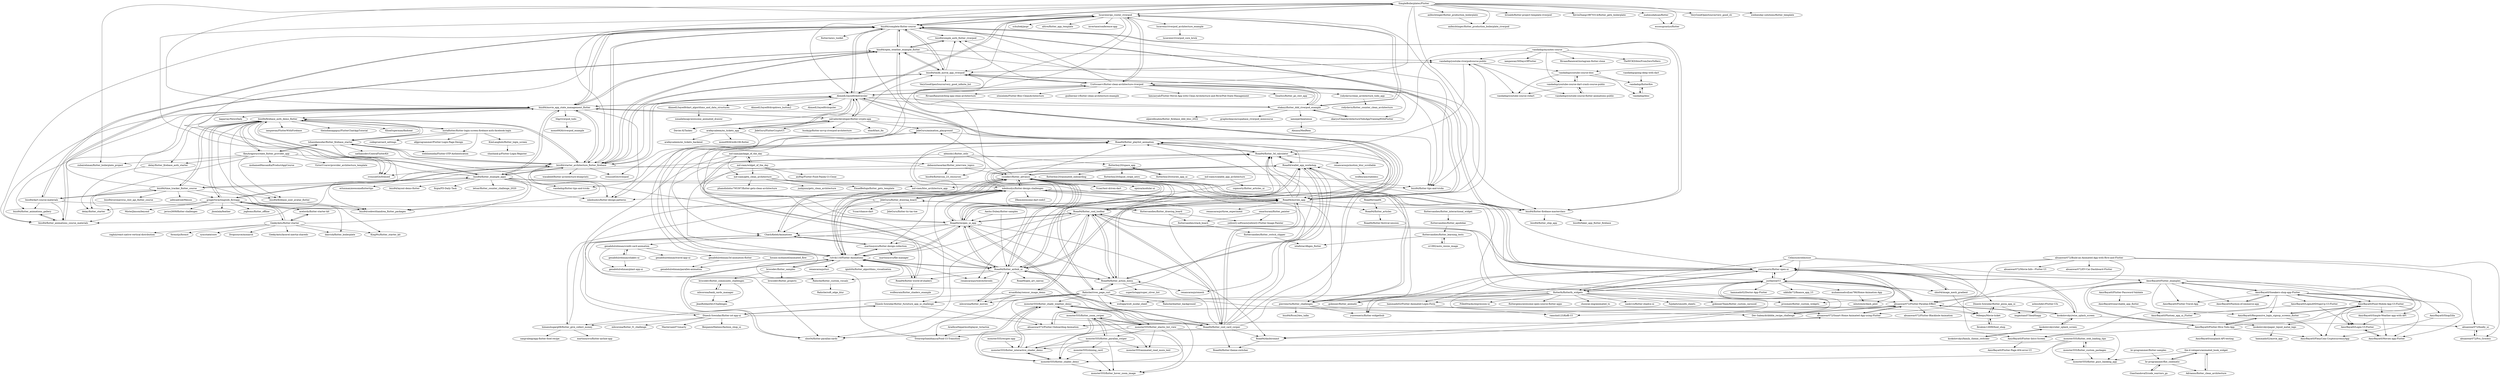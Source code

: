 digraph G {
"SimpleBoilerplates/Flutter" -> "zubairehman/flutter_boilerplate_project" ["e"=1]
"SimpleBoilerplates/Flutter" -> "lucavenir/go_router_riverpod"
"SimpleBoilerplates/Flutter" -> "bizz84/complete-flutter-course"
"SimpleBoilerplates/Flutter" -> "anfeichtinger/flutter_production_boilerplate_riverpod"
"SimpleBoilerplates/Flutter" -> "brizaldi/flutter-project-template-riverpod"
"SimpleBoilerplates/Flutter" -> "bizz84/movie_app_state_management_flutter"
"SimpleBoilerplates/Flutter" -> "KevinZhang19870314/flutter_getx_boilerplate" ["e"=1]
"SimpleBoilerplates/Flutter" -> "AhmedLSayed9/deliverzler"
"SimpleBoilerplates/Flutter" -> "mahmudahsan/flutter"
"SimpleBoilerplates/Flutter" -> "Roaa94/movies_app"
"SimpleBoilerplates/Flutter" -> "anfeichtinger/flutter_production_boilerplate"
"SimpleBoilerplates/Flutter" -> "VeryGoodOpenSource/very_good_cli" ["e"=1]
"SimpleBoilerplates/Flutter" -> "Uuttssaavv/flutter-clean-architecture-riverpod"
"SimpleBoilerplates/Flutter" -> "eccosuprastyo/flutter"
"SimpleBoilerplates/Flutter" -> "wednesday-solutions/flutter_template" ["e"=1]
"instaflutter/flutter-login-screen-firebase-auth-facebook-login" -> "afgprogrammer/Flutter-Login-Page-Design" ["e"=1]
"instaflutter/flutter-login-screen-firebase-auth-facebook-login" -> "bizz84/firebase_auth_demo_flutter"
"instaflutter/flutter-login-screen-firebase-auth-facebook-login" -> "weblineindia/Flutter-OTP-Authentication" ["e"=1]
"instaflutter/flutter-login-screen-firebase-auth-facebook-login" -> "codegrue/card_settings" ["e"=1]
"instaflutter/flutter-login-screen-firebase-auth-facebook-login" -> "KimLangholz/flutter_login_screen"
"instaflutter/flutter-login-screen-firebase-auth-facebook-login" -> "lohanidamodar/flutter_firebase_starter"
"bizz84/firebase_auth_demo_flutter" -> "bizz84/starter_architecture_flutter_firebase"
"bizz84/firebase_auth_demo_flutter" -> "bizz84/time_tracker_flutter_course"
"bizz84/firebase_auth_demo_flutter" -> "bizz84/firebase_user_avatar_flutter"
"bizz84/firebase_auth_demo_flutter" -> "gregertw/actingweb_firstapp"
"bizz84/firebase_auth_demo_flutter" -> "lohanidamodar/flutter_firebase_starter"
"bizz84/firebase_auth_demo_flutter" -> "bizz84/codewithandrea_flutter_packages"
"bizz84/firebase_auth_demo_flutter" -> "bizz84/movie_app_state_management_flutter"
"bizz84/firebase_auth_demo_flutter" -> "instaflutter/flutter-login-screen-firebase-auth-facebook-login"
"bizz84/firebase_auth_demo_flutter" -> "delay/flutter_firebase_auth_starter"
"bizz84/firebase_auth_demo_flutter" -> "iampawan/FlutterWithFirebase" ["e"=1]
"bizz84/firebase_auth_demo_flutter" -> "bizz84/flutter_example_apps"
"bizz84/firebase_auth_demo_flutter" -> "KenAragorn/create_flutter_provider_app"
"bizz84/firebase_auth_demo_flutter" -> "theindianappguy/FlutterChatAppTutorial" ["e"=1]
"bizz84/firebase_auth_demo_flutter" -> "rrousselGit/freezed" ["e"=1]
"bizz84/firebase_auth_demo_flutter" -> "KhoaSuperman/findseat" ["e"=1]
"gregertw/actingweb_firstapp" -> "KingWu/flutter_starter_kit" ["e"=1]
"gregertw/actingweb_firstapp" -> "bizz84/starter_architecture_flutter_firebase"
"gregertw/actingweb_firstapp" -> "bizz84/firebase_auth_demo_flutter"
"gregertw/actingweb_firstapp" -> "MisterJimson/beyond"
"gregertw/actingweb_firstapp" -> "javico2609/flutter-challenges" ["e"=1]
"gregertw/actingweb_firstapp" -> "danvick/flutter_boilerplate"
"gregertw/actingweb_firstapp" -> "jhomlala/feather" ["e"=1]
"gregertw/actingweb_firstapp" -> "GeekyAnts/flutter-starter"
"gregertw/actingweb_firstapp" -> "jogboms/flutter_offline" ["e"=1]
"gregertw/actingweb_firstapp" -> "delay/flutter_starter" ["e"=1]
"gregertw/actingweb_firstapp" -> "acelords/flutter-starter-kit"
"bizz84/time_tracker_flutter_course" -> "bizz84/firebase_auth_demo_flutter"
"bizz84/time_tracker_flutter_course" -> "bizz84/flutter_animations_course_materials"
"bizz84/time_tracker_flutter_course" -> "bizz84/movie_app_state_management_flutter"
"bizz84/time_tracker_flutter_course" -> "bizz84/coronavirus_rest_api_flutter_course"
"bizz84/time_tracker_flutter_course" -> "bizz84/flutter_example_apps"
"bizz84/time_tracker_flutter_course" -> "bizz84/starter_architecture_flutter_firebase"
"bizz84/time_tracker_flutter_course" -> "bizz84/dart-course-materials"
"bizz84/time_tracker_flutter_course" -> "gregertw/actingweb_firstapp"
"bizz84/time_tracker_flutter_course" -> "bizz84/firebase_user_avatar_flutter"
"bizz84/time_tracker_flutter_course" -> "adityadroid/Messio" ["e"=1]
"bizz84/firebase_user_avatar_flutter" -> "bizz84/codewithandrea_flutter_packages"
"bizz84/starter_architecture_flutter_firebase" -> "bizz84/firebase_auth_demo_flutter"
"bizz84/starter_architecture_flutter_firebase" -> "bizz84/complete-flutter-course"
"bizz84/starter_architecture_flutter_firebase" -> "rrousselGit/riverpod" ["e"=1]
"bizz84/starter_architecture_flutter_firebase" -> "bizz84/movie_app_state_management_flutter"
"bizz84/starter_architecture_flutter_firebase" -> "bizz84/flutter_example_apps"
"bizz84/starter_architecture_flutter_firebase" -> "bizz84/flutter-tips-and-tricks" ["e"=1]
"bizz84/starter_architecture_flutter_firebase" -> "bizz84/codewithandrea_flutter_packages"
"bizz84/starter_architecture_flutter_firebase" -> "bizz84/tmdb_movie_app_riverpod"
"bizz84/starter_architecture_flutter_firebase" -> "rrousselGit/freezed" ["e"=1]
"bizz84/starter_architecture_flutter_firebase" -> "wasabeef/flutter-architecture-blueprints" ["e"=1]
"bizz84/starter_architecture_flutter_firebase" -> "lohanidamodar/flutter_firebase_starter"
"bizz84/starter_architecture_flutter_firebase" -> "AhmedLSayed9/deliverzler"
"bizz84/starter_architecture_flutter_firebase" -> "bizz84/open_weather_example_flutter"
"bizz84/starter_architecture_flutter_firebase" -> "mkobuolys/flutter-design-patterns" ["e"=1]
"bizz84/starter_architecture_flutter_firebase" -> "gregertw/actingweb_firstapp"
"bizz84/dart-course-materials" -> "bizz84/complete-flutter-course"
"bizz84/dart-course-materials" -> "bizz84/flutter_animations_course_materials"
"bizz84/dart-course-materials" -> "bizz84/time_tracker_flutter_course"
"bizz84/dart-course-materials" -> "bizz84/flutter_animations_gallery"
"bizz84/dart-course-materials" -> "bizz84/flutter-firebase-masterclass"
"mahmudahsan/flutter" -> "eccosuprastyo/flutter"
"lohanidamodar/flutter_firebase_starter" -> "bizz84/codewithandrea_flutter_packages"
"lohanidamodar/flutter_firebase_starter" -> "bizz84/starter_architecture_flutter_firebase"
"lohanidamodar/flutter_firebase_starter" -> "bizz84/firebase_auth_demo_flutter"
"lohanidamodar/flutter_firebase_starter" -> "KenAragorn/create_flutter_provider_app"
"lohanidamodar/flutter_firebase_starter" -> "nathansdev/ContraFlutterKit" ["e"=1]
"lohanidamodar/flutter_firebase_starter" -> "weblineindia/Flutter-OTP-Authentication" ["e"=1]
"KenAragorn/create_flutter_provider_app" -> "zubairehman/flutter_boilerplate_project" ["e"=1]
"KenAragorn/create_flutter_provider_app" -> "lohanidamodar/flutter_firebase_starter"
"KenAragorn/create_flutter_provider_app" -> "bizz84/starter_architecture_flutter_firebase"
"KenAragorn/create_flutter_provider_app" -> "delay/flutter_firebase_auth_starter"
"KenAragorn/create_flutter_provider_app" -> "mohamedHassanKa/ProductAppCourse"
"KenAragorn/create_flutter_provider_app" -> "VictorUvarov/provider_architecture_template" ["e"=1]
"KenAragorn/create_flutter_provider_app" -> "delay/flutter_starter" ["e"=1]
"KenAragorn/create_flutter_provider_app" -> "bizz84/firebase_user_avatar_flutter"
"KenAragorn/create_flutter_provider_app" -> "bizz84/firebase_auth_demo_flutter"
"mkobuolys/flutter-design-challenges" -> "Roaa94/recipes_ui_app"
"mkobuolys/flutter-design-challenges" -> "rutvik110/Flutter-Animations"
"mkobuolys/flutter-design-challenges" -> "cscoderr/flutter_advance"
"mkobuolys/flutter-design-challenges" -> "mkobuolys/flutter-design-patterns" ["e"=1]
"mkobuolys/flutter-design-challenges" -> "renancaraujo/watchsteroids" ["e"=1]
"mkobuolys/flutter-design-challenges" -> "Roaa94/movies_app"
"mkobuolys/flutter-design-challenges" -> "Roaa94/wallet_app_workshop"
"mkobuolys/flutter-design-challenges" -> "gskinner/flutter_animate" ["e"=1]
"mkobuolys/flutter-design-challenges" -> "Roaa94/flutter_3d_calculator"
"mkobuolys/flutter-design-challenges" -> "martinoyovo/flutter-design-collection"
"mkobuolys/flutter-design-challenges" -> "Zfinix/awesome-dart-web3" ["e"=1]
"mkobuolys/flutter-design-challenges" -> "Roaa94/flutter_cool_card_swiper"
"mkobuolys/flutter-design-challenges" -> "JideGuru/flutter_drawing_board"
"mkobuolys/flutter-design-challenges" -> "Dinesh-Sowndar/flutter_furniture_app_ui_challenge"
"mkobuolys/flutter-design-challenges" -> "himanshugarg08/flutter_give_collect_money"
"delay/flutter_firebase_auth_starter" -> "delay/flutter_starter" ["e"=1]
"ttlg/riverpod_todo" -> "mono0926/riverpod_example" ["e"=1]
"acelords/flutter-starter-kit" -> "GeekyAnts/flutter-starter"
"KimLangholz/flutter_login_screen" -> "shashank-p/Flutter-Login-Register"
"br-programmer/flutter-samples" -> "br-programmer/flut_cinematic"
"fluttercandies/flutter_interactional_widget" -> "fluttercandies/flutter_apodidae"
"bizz84/flutter_example_apps" -> "bizz84/starter_architecture_flutter_firebase"
"bizz84/flutter_example_apps" -> "bizz84/flutter-tips-and-tricks" ["e"=1]
"bizz84/flutter_example_apps" -> "bizz84/movie_app_state_management_flutter"
"bizz84/flutter_example_apps" -> "vandadnp/flutter-tips-and-tricks" ["e"=1]
"bizz84/flutter_example_apps" -> "erluxman/awesomefluttertips" ["e"=1]
"bizz84/flutter_example_apps" -> "bizz84/layout-demo-flutter" ["e"=1]
"bizz84/flutter_example_apps" -> "Roaa94/movies_app"
"bizz84/flutter_example_apps" -> "firgia/FD-Daily-Task" ["e"=1]
"bizz84/flutter_example_apps" -> "bizz84/firebase_auth_demo_flutter"
"bizz84/flutter_example_apps" -> "bizz84/time_tracker_flutter_course"
"bizz84/flutter_example_apps" -> "bizz84/complete-flutter-course"
"bizz84/flutter_example_apps" -> "mkobuolys/flutter-design-patterns" ["e"=1]
"bizz84/flutter_example_apps" -> "letsar/flutter_counter_challenge_2020" ["e"=1]
"bizz84/flutter_example_apps" -> "Roaa94/flutter_airbnb_ui"
"bizz84/flutter_example_apps" -> "bizz84/codewithandrea_flutter_packages"
"bizz84/movie_app_state_management_flutter" -> "bizz84/starter_architecture_flutter_firebase"
"bizz84/movie_app_state_management_flutter" -> "bizz84/complete-flutter-course"
"bizz84/movie_app_state_management_flutter" -> "bizz84/flutter_example_apps"
"bizz84/movie_app_state_management_flutter" -> "bizz84/open_weather_example_flutter"
"bizz84/movie_app_state_management_flutter" -> "bizz84/codewithandrea_flutter_packages"
"bizz84/movie_app_state_management_flutter" -> "mkobuolys/flutter-design-patterns" ["e"=1]
"bizz84/movie_app_state_management_flutter" -> "Roaa94/movies_app"
"bizz84/movie_app_state_management_flutter" -> "AhmedLSayed9/deliverzler"
"bizz84/movie_app_state_management_flutter" -> "salvadordeveloper/flutter-crypto-app"
"bizz84/movie_app_state_management_flutter" -> "rrousselGit/freezed" ["e"=1]
"bizz84/movie_app_state_management_flutter" -> "bizz84/flutter_animations_course_materials"
"bizz84/movie_app_state_management_flutter" -> "ttlg/riverpod_todo"
"bizz84/movie_app_state_management_flutter" -> "bizz84/firebase_auth_demo_flutter"
"bizz84/movie_app_state_management_flutter" -> "kaparray/NewsDaily" ["e"=1]
"bizz84/movie_app_state_management_flutter" -> "bizz84/flutter_animations_gallery"
"bizz84/flutter_animations_course_materials" -> "bizz84/flutter_animations_gallery"
"bizz84/flutter_animations_course_materials" -> "bizz84/open_weather_example_flutter"
"GeekyAnts/flutter-starter" -> "acelords/flutter-starter-kit"
"GeekyAnts/flutter-starter" -> "gregertw/actingweb_firstapp"
"GeekyAnts/flutter-starter" -> "KingWu/flutter_starter_kit" ["e"=1]
"GeekyAnts/flutter-starter" -> "danvick/flutter_boilerplate"
"GeekyAnts/flutter-starter" -> "raghiii/react-native-vertical-distribution" ["e"=1]
"GeekyAnts/flutter-starter" -> "formstjs/formst" ["e"=1]
"GeekyAnts/flutter-starter" -> "syncstate/core" ["e"=1]
"GeekyAnts/flutter-starter" -> "lohanidamodar/flutter_firebase_starter"
"GeekyAnts/flutter-starter" -> "Dropsource/monarch" ["e"=1]
"GeekyAnts/flutter-starter" -> "GeekyAnts/laravel-inertia-sharedo" ["e"=1]
"arafaysaleem/ez_tickets_app" -> "arafaysaleem/ez_tickets_backend"
"arafaysaleem/ez_tickets_app" -> "salvadordeveloper/flutter-crypto-app"
"arafaysaleem/ez_tickets_app" -> "AhmedLSayed9/deliverzler"
"arafaysaleem/ez_tickets_app" -> "rutvik110/Flutter-Animations"
"arafaysaleem/ez_tickets_app" -> "mono0926/wdb106-flutter" ["e"=1]
"bizz84/flutter_animations_gallery" -> "bizz84/flutter_animations_course_materials"
"okaryo/CleanArchitectureTodoAppTrainingWithFlutter" -> "otakoyi/flutter_ddd_riverpod_example"
"salvadordeveloper/flutter-crypto-app" -> "arafaysaleem/ez_tickets_app"
"salvadordeveloper/flutter-crypto-app" -> "JideGuru/FlutterCryptoUI" ["e"=1]
"salvadordeveloper/flutter-crypto-app" -> "bizz84/tmdb_movie_app_riverpod"
"salvadordeveloper/flutter-crypto-app" -> "Roaa94/movies_app"
"salvadordeveloper/flutter-crypto-app" -> "huskyjp/flutter-mvvp-riverpod-architecture"
"salvadordeveloper/flutter-crypto-app" -> "bizz84/movie_app_state_management_flutter"
"salvadordeveloper/flutter-crypto-app" -> "AhmedLSayed9/deliverzler"
"salvadordeveloper/flutter-crypto-app" -> "Davies-K/Taskez" ["e"=1]
"salvadordeveloper/flutter-crypto-app" -> "elias8/last_fm" ["e"=1]
"salvadordeveloper/flutter-crypto-app" -> "JideGuru/animation_playground"
"brocodev/flutter_community_challenges" -> "JeanRoldanDev/Challenges"
"brocodev/flutter_community_challenges" -> "mbcorona/bank_cards_manager"
"fluttercandies/flutter_drawing_board" -> "fluttercandies/stack_board"
"fluttercandies/flutter_drawing_board" -> "JideGuru/flutter_drawing_board"
"fluttercandies/flutter_drawing_board" -> "yellowQ-software/yellowQ-Flutter-Image-Painter"
"anfeichtinger/flutter_production_boilerplate" -> "anfeichtinger/flutter_production_boilerplate_riverpod"
"omarhurani/flutter_painter" -> "yellowQ-software/yellowQ-Flutter-Image-Painter"
"omarhurani/flutter_painter" -> "fluttercandies/stack_board"
"fluttercandies/flutter_apodidae" -> "fluttercandies/flutter_learning_tests"
"mbcorona/bank_cards_manager" -> "brocodev/flutter_community_challenges"
"mbcorona/bank_cards_manager" -> "JeanRoldanDev/Challenges"
"cr1992/auto_resize_image" -> "fluttercandies/flutter_learning_tests"
"fluttercandies/flutter_learning_tests" -> "cr1992/auto_resize_image"
"fluttercandies/flutter_learning_tests" -> "iota9star/dbgen_flutter"
"abhishh1/flutter_utils" -> "debasmitasarkar/flutter_interview_topics"
"abhishh1/flutter_utils" -> "flutterboy20/space_app"
"abhishh1/flutter_utils" -> "cscoderr/flutter_advance"
"abhishh1/flutter_utils" -> "bizz84/flutter_animations_course_materials"
"AmirBayat0/LoginANDSignUp-UI-Flutter" -> "AmirBayat0/Login-UI-Flutter"
"AmirBayat0/LoginANDSignUp-UI-Flutter" -> "AmirBayat0/Photoey_app_ui_Flutter"
"Roaa94/flutter_cool_toolbar" -> "Roaa94/flutter_cool_card_swiper"
"Roaa94/flutter_cool_toolbar" -> "Roaa94/recipes_ui_app"
"Roaa94/flutter_cool_toolbar" -> "Roaa94/flutter_playlist_animation"
"Roaa94/flutter_cool_toolbar" -> "Roaa94/flutter_3d_calculator"
"Roaa94/flutter_cool_toolbar" -> "Roaa94/flutter_action_menu"
"Roaa94/flutter_cool_toolbar" -> "Roaa94/wallet_app_workshop"
"Roaa94/flutter_cool_toolbar" -> "Roaa94/dashtronaut"
"Roaa94/flutter_cool_toolbar" -> "rutvik110/Flutter-Animations"
"Roaa94/flutter_cool_toolbar" -> "Roaa94/movies_app"
"Roaa94/flutter_cool_toolbar" -> "ersanKolay/sensor_image_demo"
"Roaa94/flutter_cool_toolbar" -> "sbis04/flutter-parallax-cards"
"Roaa94/flutter_cool_toolbar" -> "Roaa94/flutter_airbnb_ui"
"Roaa94/flutter_cool_toolbar" -> "yunweneric/flutter-open-ui"
"AhmedLSayed9/deliverzler" -> "lucavenir/go_router_riverpod"
"AhmedLSayed9/deliverzler" -> "bizz84/flutter-tips-and-tricks" ["e"=1]
"AhmedLSayed9/deliverzler" -> "bizz84/starter_architecture_flutter_firebase"
"AhmedLSayed9/deliverzler" -> "Roaa94/movies_app"
"AhmedLSayed9/deliverzler" -> "Uuttssaavv/flutter-clean-architecture-riverpod"
"AhmedLSayed9/deliverzler" -> "AhmedLSayed9/dart_algorithms_and_data_structures"
"AhmedLSayed9/deliverzler" -> "bizz84/movie_app_state_management_flutter"
"AhmedLSayed9/deliverzler" -> "bizz84/complete-flutter-course"
"AhmedLSayed9/deliverzler" -> "mkobuolys/flutter-design-challenges"
"AhmedLSayed9/deliverzler" -> "arafaysaleem/ez_tickets_app"
"AhmedLSayed9/deliverzler" -> "salvadordeveloper/flutter-crypto-app"
"AhmedLSayed9/deliverzler" -> "Davies-K/Taskez" ["e"=1]
"AhmedLSayed9/deliverzler" -> "otakoyi/flutter_ddd_riverpod_example"
"AhmedLSayed9/deliverzler" -> "AhmedLSayed9/dropdown_button2" ["e"=1]
"AhmedLSayed9/deliverzler" -> "AhmedLSayed9/shopzler" ["e"=1]
"vandadnp/mynotes-course" -> "vandadnp/youtube-riverpodcourse-public"
"vandadnp/mynotes-course" -> "vandadnp/youtube-course-bloc"
"vandadnp/mynotes-course" -> "vandadnp/flutter-tips-and-tricks" ["e"=1]
"vandadnp/mynotes-course" -> "RivaanRanawat/instagram-flutter-clone" ["e"=1]
"vandadnp/mynotes-course" -> "vandadnp/youtube-course-dart-crash-course-public"
"vandadnp/mynotes-course" -> "TheWCKD/blocFromZeroToHero" ["e"=1]
"vandadnp/mynotes-course" -> "iampawan/30DaysOfFlutter" ["e"=1]
"lucavenir/go_router_riverpod" -> "AhmedLSayed9/deliverzler"
"lucavenir/go_router_riverpod" -> "bizz84/flutter-tips-and-tricks" ["e"=1]
"lucavenir/go_router_riverpod" -> "otakoyi/flutter_ddd_riverpod_example"
"lucavenir/go_router_riverpod" -> "bizz84/fluttercon_23_resources" ["e"=1]
"lucavenir/go_router_riverpod" -> "bizz84/starter_architecture_flutter_firebase"
"lucavenir/go_router_riverpod" -> "bizz84/tmdb_movie_app_riverpod"
"lucavenir/go_router_riverpod" -> "lucavenir/riverpod_architecture_example"
"lucavenir/go_router_riverpod" -> "rrousselGit/riverpod" ["e"=1]
"lucavenir/go_router_riverpod" -> "bizz84/complete-flutter-course"
"lucavenir/go_router_riverpod" -> "Uuttssaavv/flutter-clean-architecture-riverpod"
"lucavenir/go_router_riverpod" -> "schultek/jaspr" ["e"=1]
"lucavenir/go_router_riverpod" -> "altive/flutter_app_template" ["e"=1]
"lucavenir/go_router_riverpod" -> "SimpleBoilerplates/Flutter"
"lucavenir/go_router_riverpod" -> "rrousselGit/freezed" ["e"=1]
"lucavenir/go_router_riverpod" -> "invertase/conference-app" ["e"=1]
"AmirBayat0/Sneakers-shop-app-Flutter" -> "AmirBayat0/Fashion-eCommerce-app"
"AmirBayat0/Sneakers-shop-app-Flutter" -> "AmirBayat0/Food-Mobile-App-UI-Flutter"
"AmirBayat0/Sneakers-shop-app-Flutter" -> "AmirBayat0/Login-UI-Flutter"
"AmirBayat0/Sneakers-shop-app-Flutter" -> "AmirBayat0/Flutter_examples"
"AmirBayat0/Sneakers-shop-app-Flutter" -> "AmirBayat0/Responsive_login_signup_screens_flutter"
"AmirBayat0/Sneakers-shop-app-Flutter" -> "AmirBayat0/Simple-Weather-app-with-API"
"AmirBayat0/Sneakers-shop-app-Flutter" -> "AmirBayat0/Movies-app-Flutter"
"AmirBayat0/Sneakers-shop-app-Flutter" -> "AmirBayat0/Flutter-Intro-Screen"
"AmirBayat0/Sneakers-shop-app-Flutter" -> "AmirBayat0/Flutter-Travel-App"
"AmirBayat0/Sneakers-shop-app-Flutter" -> "AmirBayat0/LoginANDSignUp-UI-Flutter"
"bizz84/complete-flutter-course" -> "bizz84/flutter-firebase-masterclass"
"bizz84/complete-flutter-course" -> "bizz84/starter_architecture_flutter_firebase"
"bizz84/complete-flutter-course" -> "bizz84/flutter-tips-and-tricks" ["e"=1]
"bizz84/complete-flutter-course" -> "bizz84/movie_app_state_management_flutter"
"bizz84/complete-flutter-course" -> "bizz84/open_weather_example_flutter"
"bizz84/complete-flutter-course" -> "bizz84/tmdb_movie_app_riverpod"
"bizz84/complete-flutter-course" -> "Roaa94/movies_app"
"bizz84/complete-flutter-course" -> "AhmedLSayed9/deliverzler"
"bizz84/complete-flutter-course" -> "lucavenir/go_router_riverpod"
"bizz84/complete-flutter-course" -> "bizz84/simple_auth_flutter_riverpod"
"bizz84/complete-flutter-course" -> "mkobuolys/flutter-design-patterns" ["e"=1]
"bizz84/complete-flutter-course" -> "flutter/news_toolkit" ["e"=1]
"bizz84/complete-flutter-course" -> "bizz84/dart-course-materials"
"bizz84/complete-flutter-course" -> "bizz84/flutter_animations_course_materials"
"bizz84/complete-flutter-course" -> "SimpleBoilerplates/Flutter"
"md-siam/package_of_the_day" -> "md-siam/widget_of_the_day"
"md-siam/package_of_the_day" -> "CharlyKeleb/Animations"
"md-siam/package_of_the_day" -> "debasmitasarkar/flutter_interview_topics"
"md-siam/package_of_the_day" -> "md-siam/getx_clean_architecture"
"md-siam/package_of_the_day" -> "Dinesh-Sowndar/flutter-iot-app-ui"
"bizz84/open_weather_example_flutter" -> "bizz84/simple_auth_flutter_riverpod"
"bizz84/open_weather_example_flutter" -> "bizz84/tmdb_movie_app_riverpod"
"bizz84/open_weather_example_flutter" -> "bizz84/complete-flutter-course"
"bizz84/open_weather_example_flutter" -> "bizz84/flutter_animations_course_materials"
"bizz84/open_weather_example_flutter" -> "bizz84/starter_architecture_flutter_firebase"
"bizz84/open_weather_example_flutter" -> "Roaa94/movies_app"
"bizz84/open_weather_example_flutter" -> "bizz84/movie_app_state_management_flutter"
"bizz84/open_weather_example_flutter" -> "bizz84/flutter-firebase-masterclass"
"bizz84/open_weather_example_flutter" -> "vandadnp/youtube-riverpodcourse-public"
"yunweneric/flutter-open-ui" -> "justkawal/UI"
"yunweneric/flutter-open-ui" -> "yunweneric/flutter-widgethub"
"yunweneric/flutter-open-ui" -> "cscoderr/flutter_advance"
"yunweneric/flutter-open-ui" -> "flutterfx/flutterfx_widgets"
"yunweneric/flutter-open-ui" -> "sbis04/image_mesh_gradient"
"yunweneric/flutter-open-ui" -> "abuanwar072/Flutter-Parallax-Effect"
"yunweneric/flutter-open-ui" -> "ksokolovskyi/wise_splash_screen"
"yunweneric/flutter-open-ui" -> "pierremrtn/flutter_challenges"
"yunweneric/flutter-open-ui" -> "Roaa94/wallet_app_workshop"
"yunweneric/flutter-open-ui" -> "Dev-Salem/dribbble_recipe_challenge"
"yunweneric/flutter-open-ui" -> "prosmaw/flutter_custom_widgets"
"yunweneric/flutter-open-ui" -> "hammadx02/Flutter-Animated-Login-Form"
"yunweneric/flutter-open-ui" -> "Roaa94/flutter_cool_toolbar"
"yunweneric/flutter-open-ui" -> "AmirBayat0/Flutter_examples"
"yunweneric/flutter-open-ui" -> "Dinesh-Sowndar/flutter_pizza_app_ui"
"rutvik110/Flutter-Animations" -> "martinoyovo/flutter-design-collection"
"rutvik110/Flutter-Animations" -> "sbis04/flutter-parallax-cards"
"rutvik110/Flutter-Animations" -> "cscoderr/flutter_advance"
"rutvik110/Flutter-Animations" -> "Roaa94/flutter_playlist_animation"
"rutvik110/Flutter-Animations" -> "Roaa94/flutter-world-of-shaders"
"rutvik110/Flutter-Animations" -> "renancaraujo/watchsteroids" ["e"=1]
"rutvik110/Flutter-Animations" -> "mkobuolys/flutter-design-challenges"
"rutvik110/Flutter-Animations" -> "renancaraujo/turi" ["e"=1]
"rutvik110/Flutter-Animations" -> "Roaa94/flutter_airbnb_ui"
"rutvik110/Flutter-Animations" -> "igniti0n/flutter_algorithms_visualization"
"rutvik110/Flutter-Animations" -> "Roaa94/recipes_ui_app"
"rutvik110/Flutter-Animations" -> "brocodev/flutter_samples"
"rutvik110/Flutter-Animations" -> "JideGuru/animation_playground"
"md-siam/widget_of_the_day" -> "md-siam/package_of_the_day"
"md-siam/widget_of_the_day" -> "md-siam/getx_clean_architecture"
"md-siam/widget_of_the_day" -> "md-siam/bloc_architecture_app"
"md-siam/widget_of_the_day" -> "axiftaj/Flutter-Food-Panda-Ui-Clone" ["e"=1]
"md-siam/widget_of_the_day" -> "Roaa94/recipes_ui_app"
"CharlyKeleb/Animations" -> "martinoyovo/flutter-design-collection"
"CharlyKeleb/Animations" -> "cscoderr/flutter_advance"
"CharlyKeleb/Animations" -> "genabdulrehman/credit-card-animation"
"flutterboy20/stories_app_ui" -> "flutterboy20/space_app"
"himanshugarg08/flutter_give_collect_money" -> "martinoyovo/flutter-airline-app" ["e"=1]
"himanshugarg08/flutter_give_collect_money" -> "CharlyKeleb/Animations"
"himanshugarg08/flutter_give_collect_money" -> "sangvaleap/app-flutter-food-recipe" ["e"=1]
"ersanKolay/sensor_image_demo" -> "Roaa94/flutter_cool_toolbar"
"ersanKolay/sensor_image_demo" -> "Roaa94/flutter_cool_card_swiper"
"ersanKolay/sensor_image_demo" -> "sbis04/flutter-parallax-cards"
"ersanKolay/sensor_image_demo" -> "himanshugarg08/flutter_give_collect_money"
"ersanKolay/sensor_image_demo" -> "mbcorona/flutter_movies"
"vandadnp/youtube-course-bloc" -> "vandadnp/youtube-course-rxdart"
"vandadnp/youtube-course-bloc" -> "vandadnp/youtube-course-dart-crash-course-public"
"vandadnp/youtube-course-bloc" -> "vandadnp/flutterfire"
"vandadnp/youtube-course-bloc" -> "vandadnp/bloc"
"flutterboy20/space_app" -> "flutterboy20/stories_app_ui"
"flutterboy20/space_app" -> "flutterboy20/animated_onboarding"
"flutterboy20/space_app" -> "flutterboy20/liquid_swipe_intro"
"Roaa94/roaa94" -> "Roaa94/flutter_articles"
"Roaa94/dashtronaut" -> "Roaa94/flutter-theme-switcher"
"AmirBayat0/Food-Mobile-App-UI-Flutter" -> "AmirBayat0/Responsive_login_signup_screens_flutter"
"AmirBayat0/Food-Mobile-App-UI-Flutter" -> "AmirBayat0/FlexyCoin-CryptocurrencyApp"
"AmirBayat0/Food-Mobile-App-UI-Flutter" -> "AmirBayat0/Sneakers-shop-app-Flutter"
"AmirBayat0/Food-Mobile-App-UI-Flutter" -> "AmirBayat0/Login-UI-Flutter"
"AmirBayat0/Food-Mobile-App-UI-Flutter" -> "AmirBayat0/Movies-app-Flutter"
"AmirBayat0/Food-Mobile-App-UI-Flutter" -> "AmirBayat0/Simple-Weather-app-with-API"
"bizz84/simple_auth_flutter_riverpod" -> "bizz84/open_weather_example_flutter"
"AmirBayat0/Movies-app-Flutter" -> "AmirBayat0/Login-UI-Flutter"
"AmirBayat0/Login-UI-Flutter" -> "AmirBayat0/Movies-app-Flutter"
"Roaa94/flutter_articles" -> "Roaa94/flutter-festival-session"
"fluttercandies/stack_board" -> "fluttercandies/flutter_switch_clipper"
"AmirBayat0/Simple-Weather-app-with-API" -> "AmirBayat0/Movies-app-Flutter"
"AmirBayat0/Simple-Weather-app-with-API" -> "AmirBayat0/Login-UI-Flutter"
"AmirBayat0/Flutter-Password-Validate" -> "AmirBayat0/searchable_app_flutter"
"vandadnp/going-deep-with-dart" -> "vandadnp/flutterfire"
"AmirBayat0/searchable_app_flutter" -> "AmirBayat0/Photoey_app_ui_Flutter"
"vandadnp/bloc" -> "vandadnp/flutterfire"
"vandadnp/flutterfire" -> "vandadnp/bloc"
"fluttercandies/flutter_switch_clipper" -> "iota9star/dbgen_flutter"
"ashisshdev/Flutter-UIs" -> "imgautam07/healthapp"
"Roaa94/recipes_ui_app" -> "Roaa94/flutter_cool_toolbar"
"Roaa94/recipes_ui_app" -> "Roaa94/flutter_cool_card_swiper"
"Roaa94/recipes_ui_app" -> "Roaa94/flutter_airbnb_ui"
"Roaa94/recipes_ui_app" -> "mkobuolys/flutter-design-challenges"
"Roaa94/recipes_ui_app" -> "Roaa94/movies_app"
"Roaa94/recipes_ui_app" -> "rutvik110/Flutter-Animations"
"Roaa94/recipes_ui_app" -> "cscoderr/flutter_advance"
"Roaa94/recipes_ui_app" -> "Roaa94/flutter_3d_calculator"
"Roaa94/recipes_ui_app" -> "Roaa94/flutter_action_menu"
"Roaa94/recipes_ui_app" -> "sbis04/flutter-parallax-cards"
"Roaa94/recipes_ui_app" -> "Roaa94/flutter_playlist_animation"
"Roaa94/recipes_ui_app" -> "CharlyKeleb/Animations"
"Roaa94/recipes_ui_app" -> "Roaa94/wallet_app_workshop"
"Roaa94/recipes_ui_app" -> "martinoyovo/flutter-design-collection"
"Roaa94/recipes_ui_app" -> "Roaa94/dashtronaut"
"sbis04/flutter-parallax-cards" -> "rutvik110/Flutter-Animations"
"md-siam/scalable_app_architecture" -> "md-siam/bloc_architecture_app"
"md-siam/scalable_app_architecture" -> "copmorty/flutter_articles_ui"
"abuanwar072/Build-an-Animated-App-with-Rive-and-Flutter" -> "abuanwar072/EV-Car-Dashboard-Flutter"
"abuanwar072/Build-an-Animated-App-with-Rive-and-Flutter" -> "abuanwar072/Smart-Home-Animated-App-using-Flutter"
"abuanwar072/Build-an-Animated-App-with-Rive-and-Flutter" -> "abuanwar072/Movie-Info---Flutter-UI" ["e"=1]
"abuanwar072/Build-an-Animated-App-with-Rive-and-Flutter" -> "abuanwar072/foodly_ui"
"abuanwar072/Build-an-Animated-App-with-Rive-and-Flutter" -> "abuanwar072/Pro_Grocery"
"abuanwar072/Build-an-Animated-App-with-Rive-and-Flutter" -> "yunweneric/flutter-open-ui"
"abuanwar072/Build-an-Animated-App-with-Rive-and-Flutter" -> "abuanwar072/Flutter-Parallax-Effect"
"Roaa94/flutter_3d_calculator" -> "Roaa94/flutter-world-of-shaders"
"Roaa94/flutter_3d_calculator" -> "Roaa94/flutter_playlist_animation"
"Roaa94/flutter_3d_calculator" -> "renancaraujo/motion_blur_scrollable"
"Roaa94/flutter_3d_calculator" -> "Roaa94/wallet_app_workshop"
"bizz84/tmdb_movie_app_riverpod" -> "bizz84/flutter-firebase-masterclass"
"bizz84/tmdb_movie_app_riverpod" -> "bizz84/open_weather_example_flutter"
"bizz84/tmdb_movie_app_riverpod" -> "VeryGoodOpenSource/very_good_infinite_list" ["e"=1]
"bizz84/tmdb_movie_app_riverpod" -> "bizz84/starter_architecture_flutter_firebase"
"bizz84/tmdb_movie_app_riverpod" -> "bizz84/complete-flutter-course"
"bizz84/tmdb_movie_app_riverpod" -> "vandadnp/youtube-riverpodcourse-public"
"bizz84/tmdb_movie_app_riverpod" -> "Uuttssaavv/flutter-clean-architecture-riverpod"
"bizz84/tmdb_movie_app_riverpod" -> "bizz84/simple_auth_flutter_riverpod"
"JideGuru/flutter_drawing_board" -> "fluttercandies/flutter_drawing_board"
"JideGuru/flutter_drawing_board" -> "JideGuru/animation_playground"
"JideGuru/flutter_drawing_board" -> "cscoderr/flutter_advance"
"JideGuru/flutter_drawing_board" -> "Yczar/chance-dart" ["e"=1]
"JideGuru/flutter_drawing_board" -> "rutvik110/Flutter-Animations"
"JideGuru/flutter_drawing_board" -> "mkobuolys/flutter-design-challenges"
"JideGuru/flutter_drawing_board" -> "CharlyKeleb/Animations"
"JideGuru/flutter_drawing_board" -> "JideGuru/flutter-tic-tac-toe"
"vandadnp/youtube-riverpodcourse-public" -> "vandadnp/youtube-course-bloc"
"vandadnp/youtube-riverpodcourse-public" -> "vandadnp/youtube-course-rxdart"
"vandadnp/youtube-riverpodcourse-public" -> "vandadnp/youtube-course-flutter-animations-public"
"vandadnp/youtube-riverpodcourse-public" -> "Roaa94/flutter_3d_calculator"
"vandadnp/youtube-riverpodcourse-public" -> "bizz84/tmdb_movie_app_riverpod"
"AmirBayat0/Fashion-eCommerce-app" -> "AmirBayat0/Sneakers-shop-app-Flutter"
"AmirBayat0/Flutter_examples" -> "AmirBayat0/Sneakers-shop-app-Flutter"
"AmirBayat0/Flutter_examples" -> "AmirBayat0/Flutter-Hive-Todo-App"
"AmirBayat0/Flutter_examples" -> "AmirBayat0/Responsive_login_signup_screens_flutter"
"AmirBayat0/Flutter_examples" -> "AmirBayat0/Food-Mobile-App-UI-Flutter"
"AmirBayat0/Flutter_examples" -> "AmirBayat0/Fashion-eCommerce-app"
"AmirBayat0/Flutter_examples" -> "AmirBayat0/Flutter-Intro-Screen"
"AmirBayat0/Flutter_examples" -> "AmirBayat0/ShopZilla"
"AmirBayat0/Flutter_examples" -> "yunweneric/flutter-open-ui"
"AmirBayat0/Flutter_examples" -> "AmirBayat0/Flutter-Travel-App"
"genabdulrehman/shakes-ui" -> "genabdulrehman/plant-app-ui"
"genabdulrehman/shakes-ui" -> "genabdulrehman/credit-card-animation"
"Aashu-Dubey/flutter-samples" -> "Roaa94/flutter_airbnb_ui"
"Aashu-Dubey/flutter-samples" -> "Roaa94/recipes_ui_app"
"Roaa94/movies_app" -> "Roaa94/flutter_cool_card_swiper"
"Roaa94/movies_app" -> "Roaa94/recipes_ui_app"
"Roaa94/movies_app" -> "Roaa94/flutter_3d_calculator"
"Roaa94/movies_app" -> "renancaraujo/three_experiment"
"Roaa94/movies_app" -> "Roaa94/flutter_airbnb_ui"
"Roaa94/movies_app" -> "Roaa94/flutter_cool_toolbar"
"Roaa94/movies_app" -> "Roaa94/flutter_playlist_animation"
"Roaa94/movies_app" -> "Roaa94/dashtronaut"
"Roaa94/movies_app" -> "mkobuolys/flutter-design-challenges"
"Roaa94/movies_app" -> "bizz84/complete-flutter-course"
"Roaa94/movies_app" -> "AhmedLSayed9/deliverzler"
"Roaa94/movies_app" -> "cscoderr/flutter_advance"
"Roaa94/movies_app" -> "bizz84/open_weather_example_flutter"
"Roaa94/movies_app" -> "Roaa94/flutter_articles"
"Roaa94/movies_app" -> "vandadnp/youtube-riverpodcourse-public"
"Dinesh-Sowndar/flutter-iot-app-ui" -> "Dinesh-Sowndar/flutter_furniture_app_ui_challenge"
"Dinesh-Sowndar/flutter-iot-app-ui" -> "Roaa94/flutter_cool_card_swiper"
"Dinesh-Sowndar/flutter-iot-app-ui" -> "CharlyKeleb/Animations"
"Dinesh-Sowndar/flutter-iot-app-ui" -> "himanshugarg08/flutter_give_collect_money"
"Dinesh-Sowndar/flutter-iot-app-ui" -> "mbcorona/flutter_f1_challenge"
"Dinesh-Sowndar/flutter-iot-app-ui" -> "Mastersam07/smarty" ["e"=1]
"Dinesh-Sowndar/flutter-iot-app-ui" -> "BenjaminMahmic/fashion_shop_ui" ["e"=1]
"Roaa94/flutter_cool_card_swiper" -> "Roaa94/flutter_cool_toolbar"
"Roaa94/flutter_cool_card_swiper" -> "Roaa94/flutter_playlist_animation"
"Roaa94/flutter_cool_card_swiper" -> "Roaa94/recipes_ui_app"
"Roaa94/flutter_cool_card_swiper" -> "Roaa94/movies_app"
"Roaa94/flutter_cool_card_swiper" -> "Roaa94/flutter_3d_calculator"
"Roaa94/flutter_cool_card_swiper" -> "Roaa94/dashtronaut"
"Roaa94/flutter_cool_card_swiper" -> "rutvik110/Flutter-Animations"
"Roaa94/flutter_cool_card_swiper" -> "Roaa94/flutter_action_menu"
"Roaa94/flutter_cool_card_swiper" -> "Roaa94/wallet_app_workshop"
"Roaa94/flutter_cool_card_swiper" -> "cscoderr/flutter_advance"
"Roaa94/flutter_cool_card_swiper" -> "sbis04/flutter-parallax-cards"
"Roaa94/flutter_cool_card_swiper" -> "Roaa94/flutter-theme-switcher"
"vandadnp/youtube-course-flutter-animations-public" -> "vandadnp/youtube-course-dart-crash-course-public"
"vandadnp/youtube-course-dart-crash-course-public" -> "vandadnp/youtube-course-rxdart"
"vandadnp/youtube-course-dart-crash-course-public" -> "vandadnp/youtube-course-flutter-animations-public"
"vandadnp/youtube-course-dart-crash-course-public" -> "vandadnp/youtube-course-bloc"
"cscoderr/flutter_advance" -> "yunweneric/flutter-open-ui"
"cscoderr/flutter_advance" -> "Roaa94/flutter_action_menu"
"cscoderr/flutter_advance" -> "rutvik110/Flutter-Animations"
"cscoderr/flutter_advance" -> "Roaa94/flutter_airbnb_ui"
"cscoderr/flutter_advance" -> "Roaa94/wallet_app_workshop"
"cscoderr/flutter_advance" -> "Rahiche/riveo_page_curl"
"cscoderr/flutter_advance" -> "mkobuolys/flutter-design-challenges"
"cscoderr/flutter_advance" -> "pierremrtn/flutter_challenges"
"cscoderr/flutter_advance" -> "Roaa94/recipes_ui_app"
"cscoderr/flutter_advance" -> "Yczar/test-driven-dart" ["e"=1]
"cscoderr/flutter_advance" -> "CharlyKeleb/Animations"
"cscoderr/flutter_advance" -> "opxica/modular-ui" ["e"=1]
"cscoderr/flutter_advance" -> "JideGuru/animation_playground"
"cscoderr/flutter_advance" -> "Roaa94/flutter_playlist_animation"
"cscoderr/flutter_advance" -> "Rahiche/flutter_custom_visuals"
"md-siam/getx_clean_architecture" -> "md-siam/bloc_architecture_app"
"md-siam/getx_clean_architecture" -> "phamdinhduc795397/flutter-getx-clean-architecture" ["e"=1]
"md-siam/getx_clean_architecture" -> "junbjnnn/getx_clean_architecture" ["e"=1]
"md-siam/getx_clean_architecture" -> "EmadBeltaje/flutter_getx_template" ["e"=1]
"abuanwar072/Pro_Grocery" -> "abuanwar072/foodly_ui"
"debasmitasarkar/flutter_interview_topics" -> "rutvik110/Flutter-Animations"
"debasmitasarkar/flutter_interview_topics" -> "bizz84/fluttercon_23_resources" ["e"=1]
"debasmitasarkar/flutter_interview_topics" -> "cscoderr/flutter_advance"
"rodydavis/clean_architecture_todo_app" -> "rodydavis/flutter_counter_clean_architecture"
"AmirBayat0/Flutter-Hive-Todo-App" -> "AmirBayat0/Responsive_login_signup_screens_flutter"
"AmirBayat0/Flutter-Hive-Todo-App" -> "AmirBayat0/Flutter_examples"
"AmirBayat0/Flutter-Hive-Todo-App" -> "AmirBayat0/Food-Mobile-App-UI-Flutter"
"AmirBayat0/Flutter-Hive-Todo-App" -> "AmirBayat0/Flutter-Intro-Screen"
"AmirBayat0/Flutter-Hive-Todo-App" -> "AmirBayat0/unsplash-API-testing"
"AmirBayat0/Flutter-Hive-Todo-App" -> "AmirBayat0/FlexyCoin-CryptocurrencyApp"
"genabdulrehman/credit-card-animation" -> "genabdulrehman/shakes-ui"
"genabdulrehman/credit-card-animation" -> "genabdulrehman/travel-app-ui"
"genabdulrehman/credit-card-animation" -> "genabdulrehman/3d-animation-flutter"
"genabdulrehman/credit-card-animation" -> "genabdulrehman/plant-app-ui"
"AmirBayat0/Flutter-Intro-Screen" -> "AmirBayat0/Flutter-Page-404-error-UI"
"martinoyovo/flutter-design-collection" -> "rutvik110/Flutter-Animations"
"martinoyovo/flutter-design-collection" -> "martinoyovo/file-manager" ["e"=1]
"martinoyovo/flutter-design-collection" -> "CharlyKeleb/Animations"
"genabdulrehman/3d-animation-flutter" -> "genabdulrehman/parallex-animation"
"Roaa94/flutter_playlist_animation" -> "Roaa94/flutter_3d_calculator"
"AmirBayat0/Responsive_login_signup_screens_flutter" -> "AmirBayat0/Food-Mobile-App-UI-Flutter"
"AmirBayat0/Responsive_login_signup_screens_flutter" -> "AmirBayat0/Flutter-Hive-Todo-App"
"AmirBayat0/Responsive_login_signup_screens_flutter" -> "AmirBayat0/FlexyCoin-CryptocurrencyApp"
"hosain-mohamed/animated_flow" -> "genabdulrehman/parallex-animation"
"otakoyi/flutter_ddd_riverpod_example" -> "okaryo/CleanArchitectureTodoAppTrainingWithFlutter"
"otakoyi/flutter_ddd_riverpod_example" -> "Uuttssaavv/flutter-clean-architecture-riverpod"
"otakoyi/flutter_ddd_riverpod_example" -> "lucavenir/go_router_riverpod"
"otakoyi/flutter_ddd_riverpod_example" -> "iamnijat/healsense"
"otakoyi/flutter_ddd_riverpod_example" -> "graphicbeacon/supabase_riverpod_minicourse"
"otakoyi/flutter_ddd_riverpod_example" -> "bizz84/tmdb_movie_app_riverpod"
"otakoyi/flutter_ddd_riverpod_example" -> "alperefesahin/flutter_firebase_ddd_bloc_2022"
"otakoyi/flutter_ddd_riverpod_example" -> "bizz84/simple_auth_flutter_riverpod"
"Mdeepu/Movie-ticket" -> "Dinesh-Sowndar/flutter_pizza_app_ui"
"Mdeepu/Movie-ticket" -> "Ibrahim12699/food_shop"
"iamnijat/healsense" -> "Almasx/MedRem"
"monster555/recipes-app" -> "monster555/flutter_interactive_shader_demo"
"JideGuru/animation_playground" -> "Roaa94/flutter_playlist_animation"
"renancaraujo/motion_blur_scrollable" -> "wolfenrain/stateless"
"brocodev/flutter_samples" -> "brocodev/flutter_community_challenges"
"brocodev/flutter_samples" -> "rutvik110/Flutter-Animations"
"brocodev/flutter_samples" -> "brocodev/flutter_projects" ["e"=1]
"monster555/shining_card" -> "monster555/flutter_hover_zoom_image"
"monster555/shining_card" -> "monster555/flutter_shader_demo"
"Roaa94/wallet_app_workshop" -> "Roaa94/flutter_action_menu"
"Roaa94/wallet_app_workshop" -> "Roaa94/flutter_playlist_animation"
"Roaa94/wallet_app_workshop" -> "Roaa94/flutter_3d_calculator"
"Roaa94/wallet_app_workshop" -> "Roaa94/flutter_airbnb_ui"
"Roaa94/wallet_app_workshop" -> "pierremrtn/flutter_challenges"
"Roaa94/wallet_app_workshop" -> "renancaraujo/omesh" ["e"=1]
"Roaa94/wallet_app_workshop" -> "cscoderr/flutter_advance"
"AradhyaNepal/multiplayer_tictactoe" -> "SwaroopSambhayya/Food-UI-Transition"
"Roaa94/flutter_airbnb_ui" -> "cscoderr/flutter_advance"
"Roaa94/flutter_airbnb_ui" -> "Roaa94/wallet_app_workshop"
"Roaa94/flutter_airbnb_ui" -> "Roaa94/gen_art_canvas" ["e"=1]
"Roaa94/flutter_airbnb_ui" -> "Roaa94/recipes_ui_app"
"Roaa94/flutter_airbnb_ui" -> "Roaa94/flutter_playlist_animation"
"Roaa94/flutter_airbnb_ui" -> "Roaa94/flutter_action_menu"
"Roaa94/flutter_airbnb_ui" -> "Roaa94/flutter_3d_calculator"
"Roaa94/flutter_airbnb_ui" -> "rutvik110/Flutter-Animations"
"Roaa94/flutter_airbnb_ui" -> "Rahiche/flutter_custom_visuals"
"Roaa94/flutter_airbnb_ui" -> "woltapp/wolt_modal_sheet" ["e"=1]
"Roaa94/flutter_airbnb_ui" -> "Roaa94/flutter-world-of-shaders"
"Roaa94/flutter_airbnb_ui" -> "renancaraujo/watchsteroids" ["e"=1]
"Roaa94/flutter_airbnb_ui" -> "mbcorona/flutter_movies"
"Roaa94/flutter_airbnb_ui" -> "Roaa94/movies_app"
"Roaa94/flutter_airbnb_ui" -> "CharlyKeleb/Animations"
"Uuttssaavv/flutter-clean-architecture-riverpod" -> "otakoyi/flutter_ddd_riverpod_example"
"Uuttssaavv/flutter-clean-architecture-riverpod" -> "guilherme-v/flutter-clean-architecture-example" ["e"=1]
"Uuttssaavv/flutter-clean-architecture-riverpod" -> "bizz84/tmdb_movie_app_riverpod"
"Uuttssaavv/flutter-clean-architecture-riverpod" -> "AhmedLSayed9/deliverzler"
"Uuttssaavv/flutter-clean-architecture-riverpod" -> "okaryo/CleanArchitectureTodoAppTrainingWithFlutter"
"Uuttssaavv/flutter-clean-architecture-riverpod" -> "lucavenir/go_router_riverpod"
"Uuttssaavv/flutter-clean-architecture-riverpod" -> "bizz84/starter_architecture_flutter_firebase"
"Uuttssaavv/flutter-clean-architecture-riverpod" -> "rodydavis/clean_architecture_todo_app"
"Uuttssaavv/flutter-clean-architecture-riverpod" -> "Iamzaryab/Flutter-Movie-App-with-Clean-Architecture-and-RiverPod-State-Management"
"Uuttssaavv/flutter-clean-architecture-riverpod" -> "bizz84/simple_auth_flutter_riverpod"
"Uuttssaavv/flutter-clean-architecture-riverpod" -> "SinaSys/flutter_go_rest_app" ["e"=1]
"Uuttssaavv/flutter-clean-architecture-riverpod" -> "bizz84/flutter-tips-and-tricks" ["e"=1]
"Uuttssaavv/flutter-clean-architecture-riverpod" -> "RivaanRanawat/blog-app-clean-architecture" ["e"=1]
"Uuttssaavv/flutter-clean-architecture-riverpod" -> "bizz84/complete-flutter-course"
"Uuttssaavv/flutter-clean-architecture-riverpod" -> "ntminhdn/Flutter-Bloc-CleanArchitecture" ["e"=1]
"abuanwar072/Smart-Home-Animated-App-using-Flutter" -> "abuanwar072/Flutter-Parallax-Effect"
"abuanwar072/Smart-Home-Animated-App-using-Flutter" -> "abuanwar072/Flutter-Onboarding-Animation"
"abuanwar072/Smart-Home-Animated-App-using-Flutter" -> "abuanwar072/foodly_ui"
"abuanwar072/foodly_ui" -> "abuanwar072/Pro_Grocery"
"Dinesh-Sowndar/flutter_furniture_app_ui_challenge" -> "Dinesh-Sowndar/flutter-iot-app-ui"
"Dinesh-Sowndar/flutter_furniture_app_ui_challenge" -> "abuanwar072/Flutter-Onboarding-Animation"
"abuanwar072/Flutter-Onboarding-Animation" -> "abuanwar072/Smart-Home-Animated-App-using-Flutter"
"abuanwar072/Flutter-Onboarding-Animation" -> "abuanwar072/Flutter-Parallax-Effect"
"abuanwar072/Flutter-Onboarding-Animation" -> "SwaroopSambhayya/Food-UI-Transition"
"bizz84/flutter-firebase-masterclass" -> "bizz84/complete-flutter-course"
"bizz84/flutter-firebase-masterclass" -> "bizz84/tmdb_movie_app_riverpod"
"bizz84/flutter-firebase-masterclass" -> "bizz84/flutter_ship_app"
"bizz84/flutter-firebase-masterclass" -> "bizz84/faker_app_flutter_firebase"
"AhmedLSayed9/dart_algorithms_and_data_structures" -> "ismailelmogy/awesome_animated_drawer"
"SwaroopSambhayya/Food-UI-Transition" -> "Roaa94/flutter_playlist_animation"
"mbcorona/flutter_movies" -> "Roaa94/flutter_airbnb_ui"
"AmirBayat0/ShopZilla" -> "AmirBayat0/FlexyCoin-CryptocurrencyApp"
"monster555/flutter_zoom_swiper" -> "monster555/flutter_hover_zoom_image"
"monster555/flutter_zoom_swiper" -> "monster555/animated_read_more_text"
"monster555/flutter_zoom_swiper" -> "monster555/flutter_shader_demo"
"monster555/flutter_zoom_swiper" -> "monster555/flutter_elastic_list_view"
"monster555/flutter_zoom_swiper" -> "monster555/flutter_shady_weather_demo"
"monster555/flutter_zoom_swiper" -> "monster555/flutter_parallax_swiper"
"monster555/flutter_zoom_swiper" -> "monster555/flutter_interactive_shader_demo"
"monster555/flutter_web_loading_tips" -> "monster555/flutter_interactive_shader_demo"
"monster555/flutter_web_loading_tips" -> "monster555/flutter_custom_packages"
"monster555/flutter_web_loading_tips" -> "monster555/flutter_shader_demo"
"monster555/flutter_web_loading_tips" -> "monster555/flutter_guys_banking_app"
"Roaa94/flutter-world-of-shaders" -> "Roaa94/flutter_3d_calculator"
"Roaa94/flutter-world-of-shaders" -> "wolfenrain/flutter_shaders_example" ["e"=1]
"Roaa94/flutter-world-of-shaders" -> "rutvik110/Flutter-Animations"
"lucavenir/riverpod_architecture_example" -> "lucavenir/riverpod_core_brick"
"Roaa94/flutter_action_menu" -> "Roaa94/wallet_app_workshop"
"Roaa94/flutter_action_menu" -> "cscoderr/flutter_advance"
"Roaa94/flutter_action_menu" -> "renancaraujo/omesh" ["e"=1]
"Roaa94/flutter_action_menu" -> "Roaa94/flutter_airbnb_ui"
"Roaa94/flutter_action_menu" -> "Roaa94/flutter_cool_toolbar"
"Roaa94/flutter_action_menu" -> "superlistapp/super_sliver_list" ["e"=1]
"Roaa94/flutter_action_menu" -> "Rahiche/riveo_page_curl"
"Dev-Salem/dribbble_recipe_challenge" -> "abuanwar072/Flutter-Parallax-Effect"
"Rahiche/riveo_page_curl" -> "cscoderr/flutter_advance"
"Rahiche/riveo_page_curl" -> "Roaa94/flutter_action_menu"
"Rahiche/riveo_page_curl" -> "abuanwar072/Flutter-Parallax-Effect"
"Rahiche/riveo_page_curl" -> "SwaroopSambhayya/Food-UI-Transition"
"Rahiche/riveo_page_curl" -> "woltapp/wolt_modal_sheet" ["e"=1]
"Rahiche/riveo_page_curl" -> "abuanwar072/Flutter-Onboarding-Animation"
"Rahiche/riveo_page_curl" -> "Rahiche/leather_background"
"Rahiche/riveo_page_curl" -> "monster555/flutter_elastic_list_view"
"Rahiche/riveo_page_curl" -> "mbcorona/flutter_movies"
"Rahiche/riveo_page_curl" -> "abuanwar072/Smart-Home-Animated-App-using-Flutter"
"Rahiche/riveo_page_curl" -> "Roaa94/flutter_3d_calculator"
"Rahiche/riveo_page_curl" -> "monster555/flutter_shady_weather_demo"
"Rahiche/riveo_page_curl" -> "Dinesh-Sowndar/flutter_furniture_app_ui_challenge"
"justkawal/UI" -> "yunweneric/flutter-open-ui"
"justkawal/UI" -> "abuanwar072/Flutter-Parallax-Effect"
"justkawal/UI" -> "pierremrtn/flutter_challenges"
"justkawal/UI" -> "Dev-Salem/dribbble_recipe_challenge"
"justkawal/UI" -> "muhammadsufyan786/Home-Animation-App"
"justkawal/UI" -> "mhutshow/dash_pilot"
"justkawal/UI" -> "hammadx02/Doctor-App-Flutter"
"justkawal/UI" -> "cscoderr/flutter_advance"
"justkawal/UI" -> "ksokolovskyi/wise_splash_screen"
"justkawal/UI" -> "ramshid123/Koffi-UI"
"justkawal/UI" -> "flutterfx/flutterfx_widgets"
"justkawal/UI" -> "sbis04/image_mesh_gradient"
"justkawal/UI" -> "nikhilkr72/finance_app_UI"
"monster555/flutter_interactive_shader_demo" -> "monster555/flutter_shader_demo"
"monster555/flutter_interactive_shader_demo" -> "monster555/flutter_shady_weather_demo"
"monster555/flutter_elastic_list_view" -> "monster555/flutter_zoom_swiper"
"monster555/flutter_elastic_list_view" -> "monster555/flutter_guys_banking_app"
"monster555/flutter_elastic_list_view" -> "monster555/flutter_shady_weather_demo"
"monster555/flutter_elastic_list_view" -> "monster555/animated_read_more_text"
"monster555/flutter_elastic_list_view" -> "monster555/flutter_interactive_shader_demo"
"monster555/flutter_elastic_list_view" -> "monster555/flutter_shader_demo"
"monster555/flutter_elastic_list_view" -> "monster555/flutter_parallax_swiper"
"Dinesh-Sowndar/flutter_pizza_app_ui" -> "Mdeepu/Movie-ticket"
"Dinesh-Sowndar/flutter_pizza_app_ui" -> "imgautam07/healthapp"
"abuanwar072/Flutter-Parallax-Effect" -> "abuanwar072/Smart-Home-Animated-App-using-Flutter"
"abuanwar072/Flutter-Parallax-Effect" -> "abuanwar072/Flutter-Onboarding-Animation"
"abuanwar072/Flutter-Parallax-Effect" -> "Dev-Salem/dribbble_recipe_challenge"
"abuanwar072/Flutter-Parallax-Effect" -> "justkawal/UI"
"abuanwar072/Flutter-Parallax-Effect" -> "ksokolovskyi/wise_splash_screen"
"abuanwar072/Flutter-Parallax-Effect" -> "abuanwar072/Flutter-Blackhole-Animation"
"abuanwar072/Flutter-Parallax-Effect" -> "Mdeepu/Movie-ticket"
"GianSandoval5/code_warriors_gs" -> "br-programmer/flut_cinematic"
"the-d-velopers/animated_book_widget" -> "Adrianns/flutter_clean_architecture"
"the-d-velopers/animated_book_widget" -> "monster555/flutter_guys_banking_app"
"the-d-velopers/animated_book_widget" -> "br-programmer/flut_cinematic"
"monster555/flutter_parallax_swiper" -> "monster555/flutter_hover_zoom_image"
"monster555/flutter_parallax_swiper" -> "monster555/flutter_interactive_shader_demo"
"monster555/flutter_parallax_swiper" -> "monster555/flutter_shader_demo"
"monster555/flutter_parallax_swiper" -> "monster555/flutter_zoom_swiper"
"monster555/flutter_parallax_swiper" -> "monster555/animated_read_more_text"
"monster555/flutter_parallax_swiper" -> "monster555/shining_card"
"monster555/flutter_shader_demo" -> "monster555/flutter_interactive_shader_demo"
"monster555/flutter_shader_demo" -> "monster555/flutter_hover_zoom_image"
"monster555/flutter_shader_demo" -> "monster555/flutter_shady_weather_demo"
"monster555/flutter_shady_weather_demo" -> "monster555/flutter_interactive_shader_demo"
"monster555/flutter_shady_weather_demo" -> "monster555/flutter_shader_demo"
"monster555/flutter_shady_weather_demo" -> "monster555/flutter_zoom_swiper"
"monster555/flutter_shady_weather_demo" -> "monster555/flutter_hover_zoom_image"
"monster555/flutter_shady_weather_demo" -> "monster555/flutter_elastic_list_view"
"Adrianns/flutter_clean_architecture" -> "the-d-velopers/animated_book_widget"
"br-programmer/flut_cinematic" -> "Adrianns/flutter_clean_architecture"
"br-programmer/flut_cinematic" -> "GianSandoval5/code_warriors_gs"
"br-programmer/flut_cinematic" -> "the-d-velopers/animated_book_widget"
"muhammadsufyan786/Home-Animation-App" -> "mhutshow/dash_pilot"
"flutterfx/flutterfx_widgets" -> "yunweneric/flutter-open-ui"
"flutterfx/flutterfx_widgets" -> "pierremrtn/flutter_challenges"
"flutterfx/flutterfx_widgets" -> "cscoderr/flutter_advance"
"flutterfx/flutterfx_widgets" -> "yunweneric/flutter-widgethub"
"flutterfx/flutterfx_widgets" -> "fluttergems/awesome-open-source-flutter-apps" ["e"=1]
"flutterfx/flutterfx_widgets" -> "prosmaw/flutter_custom_widgets"
"flutterfx/flutterfx_widgets" -> "hammadx02/Flutter-Animated-Login-Form"
"flutterfx/flutterfx_widgets" -> "chooyan-eng/animated_to"
"flutterfx/flutterfx_widgets" -> "nank1ro/flutter-shadcn-ui" ["e"=1]
"flutterfx/flutterfx_widgets" -> "gskinner/flutter_animate" ["e"=1]
"flutterfx/flutterfx_widgets" -> "fujidaiti/smooth_sheets" ["e"=1]
"flutterfx/flutterfx_widgets" -> "justkawal/UI"
"flutterfx/flutterfx_widgets" -> "woltapp/wolt_modal_sheet" ["e"=1]
"flutterfx/flutterfx_widgets" -> "gskinnerTeam/flutter_custom_carousel" ["e"=1]
"flutterfx/flutterfx_widgets" -> "FilledStacks/expression-ui" ["e"=1]
"Ibrahim12699/food_shop" -> "Mdeepu/Movie-ticket"
"Rahiche/flutter_custom_visuals" -> "Rahiche/soft_edge_blur" ["e"=1]
"pierremrtn/flutter_challenges" -> "Mdeepu/Movie-ticket"
"pierremrtn/flutter_challenges" -> "yunweneric/flutter-widgethub"
"pierremrtn/flutter_challenges" -> "bizz84/ftcon24eu_talks" ["e"=1]
"pierremrtn/flutter_challenges" -> "Roaa94/wallet_app_workshop"
"Celmouse/celmouse" -> "flutterfx/flutterfx_widgets"
"Celmouse/celmouse" -> "yunweneric/flutter-open-ui"
"Celmouse/celmouse" -> "ksokolovskyi/paper_liquid_metal_logo"
"Celmouse/celmouse" -> "abuanwar072/Flutter-Parallax-Effect"
"Celmouse/celmouse" -> "justkawal/UI"
"sbis04/image_mesh_gradient" -> "yunweneric/flutter-open-ui"
"sbis04/image_mesh_gradient" -> "Mdeepu/Movie-ticket"
"monster555/flutter_custom_packages" -> "monster555/flutter_guys_banking_app"
"monster555/flutter_custom_packages" -> "monster555/flutter_web_loading_tips"
"hammadx02/Flutter-Animated-Login-Form" -> "ramshid123/Koffi-UI"
"ksokolovskyi/wise_splash_screen" -> "ksokolovskyi/uber_splash_screen"
"ksokolovskyi/wise_splash_screen" -> "ksokolovskyi/paper_liquid_metal_logo"
"ksokolovskyi/wise_splash_screen" -> "abuanwar072/Flutter-Parallax-Effect"
"ksokolovskyi/wise_splash_screen" -> "yunweneric/flutter-open-ui"
"ksokolovskyi/family_theme_switcher" -> "ksokolovskyi/uber_splash_screen"
"ksokolovskyi/paper_liquid_metal_logo" -> "hammadx02/movie_app"
"ksokolovskyi/uber_splash_screen" -> "ksokolovskyi/wise_splash_screen"
"ksokolovskyi/uber_splash_screen" -> "ksokolovskyi/family_theme_switcher"
"SimpleBoilerplates/Flutter" ["l"="61.284,-23.274"]
"zubairehman/flutter_boilerplate_project" ["l"="-1.29,3.135"]
"lucavenir/go_router_riverpod" ["l"="61.316,-23.288"]
"bizz84/complete-flutter-course" ["l"="61.309,-23.331"]
"anfeichtinger/flutter_production_boilerplate_riverpod" ["l"="61.259,-23.236"]
"brizaldi/flutter-project-template-riverpod" ["l"="61.283,-23.236"]
"bizz84/movie_app_state_management_flutter" ["l"="61.317,-23.358"]
"KevinZhang19870314/flutter_getx_boilerplate" ["l"="61.901,-22.832"]
"AhmedLSayed9/deliverzler" ["l"="61.282,-23.317"]
"mahmudahsan/flutter" ["l"="61.289,-23.196"]
"Roaa94/movies_app" ["l"="61.229,-23.362"]
"anfeichtinger/flutter_production_boilerplate" ["l"="61.253,-23.214"]
"VeryGoodOpenSource/very_good_cli" ["l"="59.97,-22.566"]
"Uuttssaavv/flutter-clean-architecture-riverpod" ["l"="61.337,-23.282"]
"eccosuprastyo/flutter" ["l"="61.297,-23.218"]
"wednesday-solutions/flutter_template" ["l"="41.219,1.954"]
"instaflutter/flutter-login-screen-firebase-auth-facebook-login" ["l"="61.46,-23.414"]
"afgprogrammer/Flutter-Login-Page-Design" ["l"="59.433,-23.991"]
"bizz84/firebase_auth_demo_flutter" ["l"="61.391,-23.395"]
"weblineindia/Flutter-OTP-Authentication" ["l"="59.328,-23.912"]
"codegrue/card_settings" ["l"="60.069,-22.191"]
"KimLangholz/flutter_login_screen" ["l"="61.525,-23.43"]
"lohanidamodar/flutter_firebase_starter" ["l"="61.418,-23.399"]
"bizz84/starter_architecture_flutter_firebase" ["l"="61.357,-23.357"]
"bizz84/time_tracker_flutter_course" ["l"="61.361,-23.394"]
"bizz84/firebase_user_avatar_flutter" ["l"="61.408,-23.377"]
"gregertw/actingweb_firstapp" ["l"="61.408,-23.431"]
"bizz84/codewithandrea_flutter_packages" ["l"="61.375,-23.378"]
"delay/flutter_firebase_auth_starter" ["l"="61.463,-23.385"]
"iampawan/FlutterWithFirebase" ["l"="59.649,-24.334"]
"bizz84/flutter_example_apps" ["l"="61.323,-23.39"]
"KenAragorn/create_flutter_provider_app" ["l"="61.436,-23.379"]
"theindianappguy/FlutterChatAppTutorial" ["l"="59.474,-24.183"]
"rrousselGit/freezed" ["l"="60.033,-22.524"]
"KhoaSuperman/findseat" ["l"="59.445,-24.264"]
"KingWu/flutter_starter_kit" ["l"="59.516,-24.395"]
"MisterJimson/beyond" ["l"="61.404,-23.472"]
"javico2609/flutter-challenges" ["l"="59.507,-24.328"]
"danvick/flutter_boilerplate" ["l"="61.432,-23.482"]
"jhomlala/feather" ["l"="59.487,-24.338"]
"GeekyAnts/flutter-starter" ["l"="61.442,-23.452"]
"jogboms/flutter_offline" ["l"="60.131,-22.279"]
"delay/flutter_starter" ["l"="61.976,-22.894"]
"acelords/flutter-starter-kit" ["l"="61.464,-23.469"]
"bizz84/flutter_animations_course_materials" ["l"="61.293,-23.388"]
"bizz84/coronavirus_rest_api_flutter_course" ["l"="61.428,-23.355"]
"bizz84/dart-course-materials" ["l"="61.334,-23.373"]
"adityadroid/Messio" ["l"="59.561,-24.224"]
"rrousselGit/riverpod" ["l"="60.093,-22.613"]
"bizz84/flutter-tips-and-tricks" ["l"="60.031,-22.606"]
"bizz84/tmdb_movie_app_riverpod" ["l"="61.327,-23.314"]
"wasabeef/flutter-architecture-blueprints" ["l"="-1.157,3.116"]
"bizz84/open_weather_example_flutter" ["l"="61.299,-23.348"]
"mkobuolys/flutter-design-patterns" ["l"="60.082,-22.638"]
"bizz84/flutter_animations_gallery" ["l"="61.307,-23.411"]
"bizz84/flutter-firebase-masterclass" ["l"="61.348,-23.318"]
"nathansdev/ContraFlutterKit" ["l"="59.47,-24.227"]
"mohamedHassanKa/ProductAppCourse" ["l"="61.498,-23.368"]
"VictorUvarov/provider_architecture_template" ["l"="59.761,-23.963"]
"mkobuolys/flutter-design-challenges" ["l"="61.168,-23.357"]
"Roaa94/recipes_ui_app" ["l"="61.153,-23.381"]
"rutvik110/Flutter-Animations" ["l"="61.151,-23.358"]
"cscoderr/flutter_advance" ["l"="61.143,-23.412"]
"renancaraujo/watchsteroids" ["l"="59.773,-22.5"]
"Roaa94/wallet_app_workshop" ["l"="61.163,-23.424"]
"gskinner/flutter_animate" ["l"="59.965,-22.487"]
"Roaa94/flutter_3d_calculator" ["l"="61.197,-23.388"]
"martinoyovo/flutter-design-collection" ["l"="61.126,-23.348"]
"Zfinix/awesome-dart-web3" ["l"="26.238,-25.217"]
"Roaa94/flutter_cool_card_swiper" ["l"="61.172,-23.379"]
"JideGuru/flutter_drawing_board" ["l"="61.14,-23.318"]
"Dinesh-Sowndar/flutter_furniture_app_ui_challenge" ["l"="61.077,-23.381"]
"himanshugarg08/flutter_give_collect_money" ["l"="61.102,-23.342"]
"ttlg/riverpod_todo" ["l"="61.378,-23.335"]
"mono0926/riverpod_example" ["l"="7.663,-39.824"]
"shashank-p/Flutter-Login-Register" ["l"="61.561,-23.438"]
"br-programmer/flutter-samples" ["l"="60.821,-23.23"]
"br-programmer/flut_cinematic" ["l"="60.854,-23.243"]
"fluttercandies/flutter_interactional_widget" ["l"="61.049,-22.996"]
"fluttercandies/flutter_apodidae" ["l"="61.058,-23.024"]
"vandadnp/flutter-tips-and-tricks" ["l"="60.145,-22.655"]
"erluxman/awesomefluttertips" ["l"="60.171,-22.638"]
"bizz84/layout-demo-flutter" ["l"="59.491,-24.426"]
"firgia/FD-Daily-Task" ["l"="59.632,-23.784"]
"letsar/flutter_counter_challenge_2020" ["l"="59.906,-22.629"]
"Roaa94/flutter_airbnb_ui" ["l"="61.167,-23.391"]
"salvadordeveloper/flutter-crypto-app" ["l"="61.259,-23.332"]
"kaparray/NewsDaily" ["l"="59.44,-24.314"]
"raghiii/react-native-vertical-distribution" ["l"="3.29,-27.681"]
"formstjs/formst" ["l"="3.298,-27.673"]
"syncstate/core" ["l"="3.254,-27.72"]
"Dropsource/monarch" ["l"="59.843,-22.462"]
"GeekyAnts/laravel-inertia-sharedo" ["l"="3.3,-27.649"]
"arafaysaleem/ez_tickets_app" ["l"="61.229,-23.314"]
"arafaysaleem/ez_tickets_backend" ["l"="61.214,-23.278"]
"mono0926/wdb106-flutter" ["l"="7.623,-39.812"]
"okaryo/CleanArchitectureTodoAppTrainingWithFlutter" ["l"="61.345,-23.241"]
"otakoyi/flutter_ddd_riverpod_example" ["l"="61.327,-23.258"]
"JideGuru/FlutterCryptoUI" ["l"="59.517,-24.477"]
"huskyjp/flutter-mvvp-riverpod-architecture" ["l"="61.243,-23.291"]
"Davies-K/Taskez" ["l"="59.455,-24.223"]
"elias8/last_fm" ["l"="59.916,-22.348"]
"JideGuru/animation_playground" ["l"="61.189,-23.347"]
"brocodev/flutter_community_challenges" ["l"="61.073,-23.257"]
"JeanRoldanDev/Challenges" ["l"="61.051,-23.247"]
"mbcorona/bank_cards_manager" ["l"="61.062,-23.236"]
"fluttercandies/flutter_drawing_board" ["l"="61.117,-23.245"]
"fluttercandies/stack_board" ["l"="61.103,-23.175"]
"yellowQ-software/yellowQ-Flutter-Image-Painter" ["l"="61.094,-23.201"]
"omarhurani/flutter_painter" ["l"="61.079,-23.167"]
"fluttercandies/flutter_learning_tests" ["l"="61.066,-23.056"]
"cr1992/auto_resize_image" ["l"="61.051,-23.05"]
"iota9star/dbgen_flutter" ["l"="61.077,-23.09"]
"abhishh1/flutter_utils" ["l"="61.215,-23.455"]
"debasmitasarkar/flutter_interview_topics" ["l"="61.136,-23.435"]
"flutterboy20/space_app" ["l"="61.256,-23.52"]
"AmirBayat0/LoginANDSignUp-UI-Flutter" ["l"="61.053,-23.704"]
"AmirBayat0/Login-UI-Flutter" ["l"="61.065,-23.691"]
"AmirBayat0/Photoey_app_ui_Flutter" ["l"="61.041,-23.731"]
"Roaa94/flutter_cool_toolbar" ["l"="61.163,-23.408"]
"Roaa94/flutter_playlist_animation" ["l"="61.178,-23.399"]
"Roaa94/flutter_action_menu" ["l"="61.133,-23.4"]
"Roaa94/dashtronaut" ["l"="61.205,-23.401"]
"ersanKolay/sensor_image_demo" ["l"="61.121,-23.381"]
"sbis04/flutter-parallax-cards" ["l"="61.137,-23.369"]
"yunweneric/flutter-open-ui" ["l"="61.117,-23.503"]
"AhmedLSayed9/dart_algorithms_and_data_structures" ["l"="61.248,-23.265"]
"AhmedLSayed9/dropdown_button2" ["l"="59.831,-22.098"]
"AhmedLSayed9/shopzler" ["l"="59.415,-23.919"]
"vandadnp/mynotes-course" ["l"="61.438,-23.296"]
"vandadnp/youtube-riverpodcourse-public" ["l"="61.34,-23.332"]
"vandadnp/youtube-course-bloc" ["l"="61.408,-23.326"]
"RivaanRanawat/instagram-flutter-clone" ["l"="59.55,-24.104"]
"vandadnp/youtube-course-dart-crash-course-public" ["l"="61.416,-23.306"]
"TheWCKD/blocFromZeroToHero" ["l"="60.218,-22.601"]
"iampawan/30DaysOfFlutter" ["l"="60.388,-22.054"]
"bizz84/fluttercon_23_resources" ["l"="59.707,-22.431"]
"lucavenir/riverpod_architecture_example" ["l"="61.368,-23.262"]
"schultek/jaspr" ["l"="59.883,-22.55"]
"altive/flutter_app_template" ["l"="7.611,-39.824"]
"invertase/conference-app" ["l"="7.608,-39.806"]
"AmirBayat0/Sneakers-shop-app-Flutter" ["l"="61.076,-23.668"]
"AmirBayat0/Fashion-eCommerce-app" ["l"="61.059,-23.652"]
"AmirBayat0/Food-Mobile-App-UI-Flutter" ["l"="61.094,-23.678"]
"AmirBayat0/Flutter_examples" ["l"="61.102,-23.628"]
"AmirBayat0/Responsive_login_signup_screens_flutter" ["l"="61.1,-23.659"]
"AmirBayat0/Simple-Weather-app-with-API" ["l"="61.082,-23.698"]
"AmirBayat0/Movies-app-Flutter" ["l"="61.077,-23.689"]
"AmirBayat0/Flutter-Intro-Screen" ["l"="61.11,-23.676"]
"AmirBayat0/Flutter-Travel-App" ["l"="61.075,-23.641"]
"bizz84/simple_auth_flutter_riverpod" ["l"="61.309,-23.305"]
"flutter/news_toolkit" ["l"="59.913,-22.561"]
"md-siam/package_of_the_day" ["l"="61.046,-23.398"]
"md-siam/widget_of_the_day" ["l"="61.021,-23.412"]
"CharlyKeleb/Animations" ["l"="61.099,-23.369"]
"md-siam/getx_clean_architecture" ["l"="60.985,-23.416"]
"Dinesh-Sowndar/flutter-iot-app-ui" ["l"="61.073,-23.355"]
"justkawal/UI" ["l"="61.093,-23.508"]
"yunweneric/flutter-widgethub" ["l"="61.154,-23.495"]
"flutterfx/flutterfx_widgets" ["l"="61.124,-23.486"]
"sbis04/image_mesh_gradient" ["l"="61.119,-23.534"]
"abuanwar072/Flutter-Parallax-Effect" ["l"="61.066,-23.49"]
"ksokolovskyi/wise_splash_screen" ["l"="61.068,-23.531"]
"pierremrtn/flutter_challenges" ["l"="61.141,-23.47"]
"Dev-Salem/dribbble_recipe_challenge" ["l"="61.068,-23.508"]
"prosmaw/flutter_custom_widgets" ["l"="61.155,-23.517"]
"hammadx02/Flutter-Animated-Login-Form" ["l"="61.096,-23.486"]
"Dinesh-Sowndar/flutter_pizza_app_ui" ["l"="61.153,-23.544"]
"Roaa94/flutter-world-of-shaders" ["l"="61.195,-23.366"]
"renancaraujo/turi" ["l"="59.703,-22.453"]
"igniti0n/flutter_algorithms_visualization" ["l"="61.109,-23.318"]
"brocodev/flutter_samples" ["l"="61.114,-23.3"]
"md-siam/bloc_architecture_app" ["l"="60.958,-23.427"]
"axiftaj/Flutter-Food-Panda-Ui-Clone" ["l"="59.601,-23.406"]
"genabdulrehman/credit-card-animation" ["l"="60.964,-23.368"]
"flutterboy20/stories_app_ui" ["l"="61.273,-23.543"]
"martinoyovo/flutter-airline-app" ["l"="59.608,-23.65"]
"sangvaleap/app-flutter-food-recipe" ["l"="59.547,-23.672"]
"mbcorona/flutter_movies" ["l"="61.11,-23.401"]
"vandadnp/youtube-course-rxdart" ["l"="61.388,-23.318"]
"vandadnp/flutterfire" ["l"="61.401,-23.365"]
"vandadnp/bloc" ["l"="61.412,-23.347"]
"flutterboy20/animated_onboarding" ["l"="61.284,-23.528"]
"flutterboy20/liquid_swipe_intro" ["l"="61.252,-23.548"]
"Roaa94/roaa94" ["l"="61.191,-23.273"]
"Roaa94/flutter_articles" ["l"="61.201,-23.305"]
"Roaa94/flutter-theme-switcher" ["l"="61.199,-23.418"]
"AmirBayat0/FlexyCoin-CryptocurrencyApp" ["l"="61.127,-23.676"]
"Roaa94/flutter-festival-session" ["l"="61.184,-23.284"]
"fluttercandies/flutter_switch_clipper" ["l"="61.09,-23.128"]
"AmirBayat0/Flutter-Password-Validate" ["l"="61.022,-23.774"]
"AmirBayat0/searchable_app_flutter" ["l"="61.031,-23.755"]
"vandadnp/going-deep-with-dart" ["l"="61.379,-23.435"]
"ashisshdev/Flutter-UIs" ["l"="61.198,-23.607"]
"imgautam07/healthapp" ["l"="61.178,-23.581"]
"md-siam/scalable_app_architecture" ["l"="60.909,-23.442"]
"copmorty/flutter_articles_ui" ["l"="60.882,-23.45"]
"abuanwar072/Build-an-Animated-App-with-Rive-and-Flutter" ["l"="61.021,-23.508"]
"abuanwar072/EV-Car-Dashboard-Flutter" ["l"="60.983,-23.534"]
"abuanwar072/Smart-Home-Animated-App-using-Flutter" ["l"="61.038,-23.466"]
"abuanwar072/Movie-Info---Flutter-UI" ["l"="59.266,-24.082"]
"abuanwar072/foodly_ui" ["l"="60.994,-23.491"]
"abuanwar072/Pro_Grocery" ["l"="60.98,-23.507"]
"renancaraujo/motion_blur_scrollable" ["l"="61.235,-23.43"]
"VeryGoodOpenSource/very_good_infinite_list" ["l"="59.961,-22.415"]
"Yczar/chance-dart" ["l"="60.514,-22.338"]
"JideGuru/flutter-tic-tac-toe" ["l"="61.138,-23.288"]
"vandadnp/youtube-course-flutter-animations-public" ["l"="61.394,-23.303"]
"AmirBayat0/Flutter-Hive-Todo-App" ["l"="61.12,-23.657"]
"AmirBayat0/ShopZilla" ["l"="61.14,-23.648"]
"genabdulrehman/shakes-ui" ["l"="60.936,-23.369"]
"genabdulrehman/plant-app-ui" ["l"="60.933,-23.353"]
"Aashu-Dubey/flutter-samples" ["l"="61.167,-23.327"]
"renancaraujo/three_experiment" ["l"="61.249,-23.394"]
"mbcorona/flutter_f1_challenge" ["l"="61.046,-23.329"]
"Mastersam07/smarty" ["l"="60.763,-22.229"]
"BenjaminMahmic/fashion_shop_ui" ["l"="59.681,-23.608"]
"Rahiche/riveo_page_curl" ["l"="61.08,-23.404"]
"Yczar/test-driven-dart" ["l"="60.446,-22.367"]
"opxica/modular-ui" ["l"="59.629,-22.417"]
"Rahiche/flutter_custom_visuals" ["l"="61.117,-23.426"]
"phamdinhduc795397/flutter-getx-clean-architecture" ["l"="61.4,-24.291"]
"junbjnnn/getx_clean_architecture" ["l"="61.399,-24.315"]
"EmadBeltaje/flutter_getx_template" ["l"="61.929,-22.832"]
"rodydavis/clean_architecture_todo_app" ["l"="61.394,-23.224"]
"rodydavis/flutter_counter_clean_architecture" ["l"="61.416,-23.205"]
"AmirBayat0/unsplash-API-testing" ["l"="61.146,-23.685"]
"genabdulrehman/travel-app-ui" ["l"="60.94,-23.386"]
"genabdulrehman/3d-animation-flutter" ["l"="60.902,-23.366"]
"AmirBayat0/Flutter-Page-404-error-UI" ["l"="61.117,-23.703"]
"martinoyovo/file-manager" ["l"="59.596,-23.592"]
"genabdulrehman/parallex-animation" ["l"="60.861,-23.365"]
"hosain-mohamed/animated_flow" ["l"="60.829,-23.365"]
"iamnijat/healsense" ["l"="61.351,-23.193"]
"graphicbeacon/supabase_riverpod_minicourse" ["l"="61.328,-23.22"]
"alperefesahin/flutter_firebase_ddd_bloc_2022" ["l"="61.352,-23.219"]
"Mdeepu/Movie-ticket" ["l"="61.133,-23.525"]
"Ibrahim12699/food_shop" ["l"="61.138,-23.554"]
"Almasx/MedRem" ["l"="61.364,-23.166"]
"monster555/recipes-app" ["l"="60.977,-23.276"]
"monster555/flutter_interactive_shader_demo" ["l"="60.981,-23.304"]
"wolfenrain/stateless" ["l"="61.255,-23.456"]
"brocodev/flutter_projects" ["l"="59.463,-24.244"]
"monster555/shining_card" ["l"="60.944,-23.303"]
"monster555/flutter_hover_zoom_image" ["l"="60.967,-23.301"]
"monster555/flutter_shader_demo" ["l"="60.97,-23.31"]
"renancaraujo/omesh" ["l"="59.74,-22.422"]
"AradhyaNepal/multiplayer_tictactoe" ["l"="61.008,-23.387"]
"SwaroopSambhayya/Food-UI-Transition" ["l"="61.072,-23.42"]
"Roaa94/gen_art_canvas" ["l"="59.831,-22.321"]
"woltapp/wolt_modal_sheet" ["l"="59.811,-22.459"]
"guilherme-v/flutter-clean-architecture-example" ["l"="61.334,-24.215"]
"Iamzaryab/Flutter-Movie-App-with-Clean-Architecture-and-RiverPod-State-Management" ["l"="61.372,-23.241"]
"SinaSys/flutter_go_rest_app" ["l"="61.376,-24.356"]
"RivaanRanawat/blog-app-clean-architecture" ["l"="59.679,-23.942"]
"ntminhdn/Flutter-Bloc-CleanArchitecture" ["l"="61.372,-24.269"]
"abuanwar072/Flutter-Onboarding-Animation" ["l"="61.058,-23.446"]
"bizz84/flutter_ship_app" ["l"="61.384,-23.283"]
"bizz84/faker_app_flutter_firebase" ["l"="61.369,-23.297"]
"ismailelmogy/awesome_animated_drawer" ["l"="61.228,-23.239"]
"monster555/flutter_zoom_swiper" ["l"="60.974,-23.321"]
"monster555/animated_read_more_text" ["l"="60.957,-23.332"]
"monster555/flutter_elastic_list_view" ["l"="60.983,-23.334"]
"monster555/flutter_shady_weather_demo" ["l"="60.997,-23.326"]
"monster555/flutter_parallax_swiper" ["l"="60.957,-23.316"]
"monster555/flutter_web_loading_tips" ["l"="60.95,-23.286"]
"monster555/flutter_custom_packages" ["l"="60.933,-23.273"]
"monster555/flutter_guys_banking_app" ["l"="60.927,-23.289"]
"wolfenrain/flutter_shaders_example" ["l"="59.984,-22.38"]
"lucavenir/riverpod_core_brick" ["l"="61.396,-23.252"]
"superlistapp/super_sliver_list" ["l"="59.781,-22.479"]
"Rahiche/leather_background" ["l"="61.042,-23.374"]
"muhammadsufyan786/Home-Animation-App" ["l"="61.046,-23.539"]
"mhutshow/dash_pilot" ["l"="61.051,-23.522"]
"hammadx02/Doctor-App-Flutter" ["l"="61.087,-23.557"]
"ramshid123/Koffi-UI" ["l"="61.08,-23.494"]
"nikhilkr72/finance_app_UI" ["l"="61.104,-23.551"]
"abuanwar072/Flutter-Blackhole-Animation" ["l"="61.026,-23.487"]
"GianSandoval5/code_warriors_gs" ["l"="60.849,-23.224"]
"the-d-velopers/animated_book_widget" ["l"="60.878,-23.261"]
"Adrianns/flutter_clean_architecture" ["l"="60.858,-23.26"]
"fluttergems/awesome-open-source-flutter-apps" ["l"="59.977,-22.469"]
"chooyan-eng/animated_to" ["l"="61.099,-23.464"]
"nank1ro/flutter-shadcn-ui" ["l"="59.872,-22.508"]
"fujidaiti/smooth_sheets" ["l"="59.777,-22.457"]
"gskinnerTeam/flutter_custom_carousel" ["l"="59.706,-22.411"]
"FilledStacks/expression-ui" ["l"="59.768,-22.441"]
"Rahiche/soft_edge_blur" ["l"="59.724,-22.41"]
"bizz84/ftcon24eu_talks" ["l"="59.652,-22.413"]
"Celmouse/celmouse" ["l"="61.093,-23.53"]
"ksokolovskyi/paper_liquid_metal_logo" ["l"="61.066,-23.565"]
"ksokolovskyi/uber_splash_screen" ["l"="61.034,-23.563"]
"ksokolovskyi/family_theme_switcher" ["l"="61.012,-23.581"]
"hammadx02/movie_app" ["l"="61.053,-23.59"]
}